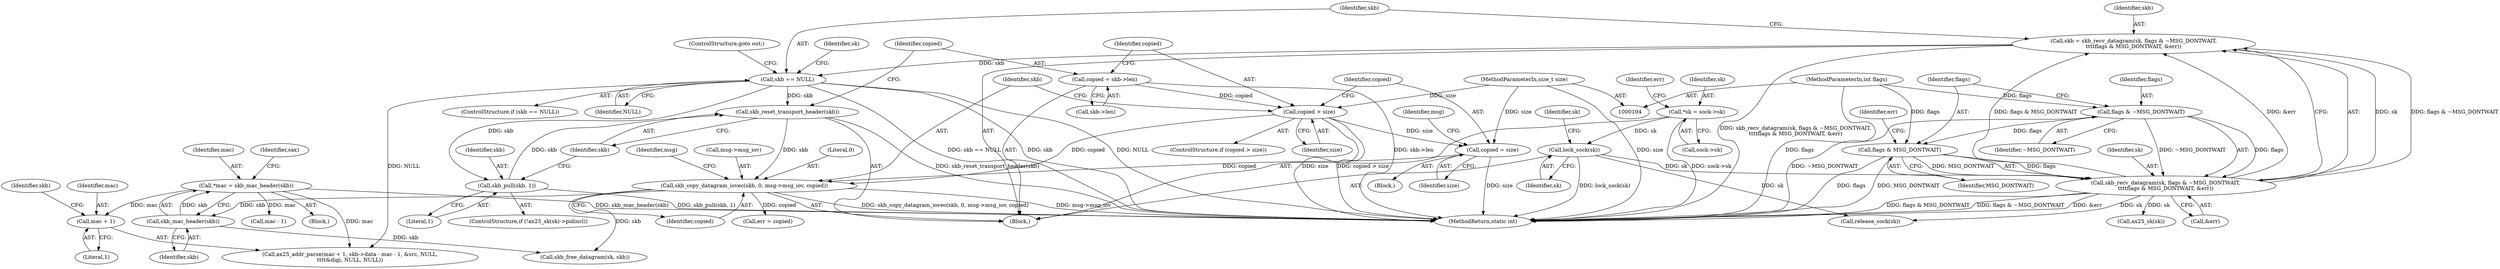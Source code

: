 digraph "0_linux_f3d3342602f8bcbf37d7c46641cb9bca7618eb1c_5@pointer" {
"1000220" [label="(Call,mac + 1)"];
"1000204" [label="(Call,*mac = skb_mac_header(skb))"];
"1000206" [label="(Call,skb_mac_header(skb))"];
"1000189" [label="(Call,skb_copy_datagram_iovec(skb, 0, msg->msg_iov, copied))"];
"1000169" [label="(Call,skb_reset_transport_header(skb))"];
"1000156" [label="(Call,skb == NULL)"];
"1000143" [label="(Call,skb = skb_recv_datagram(sk, flags & ~MSG_DONTWAIT,\n\t\t\t\tflags & MSG_DONTWAIT, &err))"];
"1000145" [label="(Call,skb_recv_datagram(sk, flags & ~MSG_DONTWAIT,\n\t\t\t\tflags & MSG_DONTWAIT, &err))"];
"1000123" [label="(Call,lock_sock(sk))"];
"1000112" [label="(Call,*sk = sock->sk)"];
"1000147" [label="(Call,flags & ~MSG_DONTWAIT)"];
"1000109" [label="(MethodParameterIn,int flags)"];
"1000150" [label="(Call,flags & MSG_DONTWAIT)"];
"1000166" [label="(Call,skb_pull(skb, 1))"];
"1000181" [label="(Call,copied = size)"];
"1000177" [label="(Call,copied > size)"];
"1000171" [label="(Call,copied = skb->len)"];
"1000108" [label="(MethodParameterIn,size_t size)"];
"1000227" [label="(Call,mac - 1)"];
"1000204" [label="(Call,*mac = skb_mac_header(skb))"];
"1000143" [label="(Call,skb = skb_recv_datagram(sk, flags & ~MSG_DONTWAIT,\n\t\t\t\tflags & MSG_DONTWAIT, &err))"];
"1000190" [label="(Identifier,skb)"];
"1000299" [label="(Call,err = copied)"];
"1000124" [label="(Identifier,sk)"];
"1000177" [label="(Call,copied > size)"];
"1000173" [label="(Call,skb->len)"];
"1000192" [label="(Call,msg->msg_iov)"];
"1000156" [label="(Call,skb == NULL)"];
"1000114" [label="(Call,sock->sk)"];
"1000220" [label="(Call,mac + 1)"];
"1000168" [label="(Literal,1)"];
"1000150" [label="(Call,flags & MSG_DONTWAIT)"];
"1000200" [label="(Block,)"];
"1000186" [label="(Identifier,msg)"];
"1000210" [label="(Identifier,sax)"];
"1000123" [label="(Call,lock_sock(sk))"];
"1000195" [label="(Identifier,copied)"];
"1000296" [label="(Call,skb_free_datagram(sk, skb))"];
"1000155" [label="(ControlStructure,if (skb == NULL))"];
"1000166" [label="(Call,skb_pull(skb, 1))"];
"1000152" [label="(Identifier,MSG_DONTWAIT)"];
"1000164" [label="(Identifier,sk)"];
"1000182" [label="(Identifier,copied)"];
"1000159" [label="(ControlStructure,goto out;)"];
"1000191" [label="(Literal,0)"];
"1000198" [label="(Identifier,msg)"];
"1000110" [label="(Block,)"];
"1000219" [label="(Call,ax25_addr_parse(mac + 1, skb->data - mac - 1, &src, NULL,\n\t\t\t\t&digi, NULL, NULL))"];
"1000145" [label="(Call,skb_recv_datagram(sk, flags & ~MSG_DONTWAIT,\n\t\t\t\tflags & MSG_DONTWAIT, &err))"];
"1000129" [label="(Identifier,sk)"];
"1000171" [label="(Call,copied = skb->len)"];
"1000157" [label="(Identifier,skb)"];
"1000183" [label="(Identifier,size)"];
"1000108" [label="(MethodParameterIn,size_t size)"];
"1000178" [label="(Identifier,copied)"];
"1000144" [label="(Identifier,skb)"];
"1000205" [label="(Identifier,mac)"];
"1000189" [label="(Call,skb_copy_datagram_iovec(skb, 0, msg->msg_iov, copied))"];
"1000176" [label="(ControlStructure,if (copied > size))"];
"1000170" [label="(Identifier,skb)"];
"1000146" [label="(Identifier,sk)"];
"1000121" [label="(Identifier,err)"];
"1000112" [label="(Call,*sk = sock->sk)"];
"1000221" [label="(Identifier,mac)"];
"1000206" [label="(Call,skb_mac_header(skb))"];
"1000158" [label="(Identifier,NULL)"];
"1000148" [label="(Identifier,flags)"];
"1000180" [label="(Block,)"];
"1000163" [label="(Call,ax25_sk(sk))"];
"1000153" [label="(Call,&err)"];
"1000113" [label="(Identifier,sk)"];
"1000149" [label="(Identifier,~MSG_DONTWAIT)"];
"1000303" [label="(Call,release_sock(sk))"];
"1000109" [label="(MethodParameterIn,int flags)"];
"1000154" [label="(Identifier,err)"];
"1000225" [label="(Identifier,skb)"];
"1000172" [label="(Identifier,copied)"];
"1000307" [label="(MethodReturn,static int)"];
"1000147" [label="(Call,flags & ~MSG_DONTWAIT)"];
"1000160" [label="(ControlStructure,if (!ax25_sk(sk)->pidincl))"];
"1000181" [label="(Call,copied = size)"];
"1000222" [label="(Literal,1)"];
"1000167" [label="(Identifier,skb)"];
"1000179" [label="(Identifier,size)"];
"1000151" [label="(Identifier,flags)"];
"1000207" [label="(Identifier,skb)"];
"1000169" [label="(Call,skb_reset_transport_header(skb))"];
"1000220" -> "1000219"  [label="AST: "];
"1000220" -> "1000222"  [label="CFG: "];
"1000221" -> "1000220"  [label="AST: "];
"1000222" -> "1000220"  [label="AST: "];
"1000225" -> "1000220"  [label="CFG: "];
"1000204" -> "1000220"  [label="DDG: mac"];
"1000204" -> "1000200"  [label="AST: "];
"1000204" -> "1000206"  [label="CFG: "];
"1000205" -> "1000204"  [label="AST: "];
"1000206" -> "1000204"  [label="AST: "];
"1000210" -> "1000204"  [label="CFG: "];
"1000204" -> "1000307"  [label="DDG: skb_mac_header(skb)"];
"1000206" -> "1000204"  [label="DDG: skb"];
"1000204" -> "1000219"  [label="DDG: mac"];
"1000204" -> "1000227"  [label="DDG: mac"];
"1000206" -> "1000207"  [label="CFG: "];
"1000207" -> "1000206"  [label="AST: "];
"1000189" -> "1000206"  [label="DDG: skb"];
"1000206" -> "1000296"  [label="DDG: skb"];
"1000189" -> "1000110"  [label="AST: "];
"1000189" -> "1000195"  [label="CFG: "];
"1000190" -> "1000189"  [label="AST: "];
"1000191" -> "1000189"  [label="AST: "];
"1000192" -> "1000189"  [label="AST: "];
"1000195" -> "1000189"  [label="AST: "];
"1000198" -> "1000189"  [label="CFG: "];
"1000189" -> "1000307"  [label="DDG: skb_copy_datagram_iovec(skb, 0, msg->msg_iov, copied)"];
"1000189" -> "1000307"  [label="DDG: msg->msg_iov"];
"1000169" -> "1000189"  [label="DDG: skb"];
"1000181" -> "1000189"  [label="DDG: copied"];
"1000177" -> "1000189"  [label="DDG: copied"];
"1000189" -> "1000296"  [label="DDG: skb"];
"1000189" -> "1000299"  [label="DDG: copied"];
"1000169" -> "1000110"  [label="AST: "];
"1000169" -> "1000170"  [label="CFG: "];
"1000170" -> "1000169"  [label="AST: "];
"1000172" -> "1000169"  [label="CFG: "];
"1000169" -> "1000307"  [label="DDG: skb_reset_transport_header(skb)"];
"1000156" -> "1000169"  [label="DDG: skb"];
"1000166" -> "1000169"  [label="DDG: skb"];
"1000156" -> "1000155"  [label="AST: "];
"1000156" -> "1000158"  [label="CFG: "];
"1000157" -> "1000156"  [label="AST: "];
"1000158" -> "1000156"  [label="AST: "];
"1000159" -> "1000156"  [label="CFG: "];
"1000164" -> "1000156"  [label="CFG: "];
"1000156" -> "1000307"  [label="DDG: skb"];
"1000156" -> "1000307"  [label="DDG: NULL"];
"1000156" -> "1000307"  [label="DDG: skb == NULL"];
"1000143" -> "1000156"  [label="DDG: skb"];
"1000156" -> "1000166"  [label="DDG: skb"];
"1000156" -> "1000219"  [label="DDG: NULL"];
"1000143" -> "1000110"  [label="AST: "];
"1000143" -> "1000145"  [label="CFG: "];
"1000144" -> "1000143"  [label="AST: "];
"1000145" -> "1000143"  [label="AST: "];
"1000157" -> "1000143"  [label="CFG: "];
"1000143" -> "1000307"  [label="DDG: skb_recv_datagram(sk, flags & ~MSG_DONTWAIT,\n\t\t\t\tflags & MSG_DONTWAIT, &err)"];
"1000145" -> "1000143"  [label="DDG: sk"];
"1000145" -> "1000143"  [label="DDG: flags & ~MSG_DONTWAIT"];
"1000145" -> "1000143"  [label="DDG: flags & MSG_DONTWAIT"];
"1000145" -> "1000143"  [label="DDG: &err"];
"1000145" -> "1000153"  [label="CFG: "];
"1000146" -> "1000145"  [label="AST: "];
"1000147" -> "1000145"  [label="AST: "];
"1000150" -> "1000145"  [label="AST: "];
"1000153" -> "1000145"  [label="AST: "];
"1000145" -> "1000307"  [label="DDG: &err"];
"1000145" -> "1000307"  [label="DDG: flags & MSG_DONTWAIT"];
"1000145" -> "1000307"  [label="DDG: flags & ~MSG_DONTWAIT"];
"1000123" -> "1000145"  [label="DDG: sk"];
"1000147" -> "1000145"  [label="DDG: flags"];
"1000147" -> "1000145"  [label="DDG: ~MSG_DONTWAIT"];
"1000150" -> "1000145"  [label="DDG: flags"];
"1000150" -> "1000145"  [label="DDG: MSG_DONTWAIT"];
"1000145" -> "1000163"  [label="DDG: sk"];
"1000145" -> "1000303"  [label="DDG: sk"];
"1000123" -> "1000110"  [label="AST: "];
"1000123" -> "1000124"  [label="CFG: "];
"1000124" -> "1000123"  [label="AST: "];
"1000129" -> "1000123"  [label="CFG: "];
"1000123" -> "1000307"  [label="DDG: lock_sock(sk)"];
"1000112" -> "1000123"  [label="DDG: sk"];
"1000123" -> "1000303"  [label="DDG: sk"];
"1000112" -> "1000110"  [label="AST: "];
"1000112" -> "1000114"  [label="CFG: "];
"1000113" -> "1000112"  [label="AST: "];
"1000114" -> "1000112"  [label="AST: "];
"1000121" -> "1000112"  [label="CFG: "];
"1000112" -> "1000307"  [label="DDG: sock->sk"];
"1000147" -> "1000149"  [label="CFG: "];
"1000148" -> "1000147"  [label="AST: "];
"1000149" -> "1000147"  [label="AST: "];
"1000151" -> "1000147"  [label="CFG: "];
"1000147" -> "1000307"  [label="DDG: ~MSG_DONTWAIT"];
"1000109" -> "1000147"  [label="DDG: flags"];
"1000147" -> "1000150"  [label="DDG: flags"];
"1000109" -> "1000104"  [label="AST: "];
"1000109" -> "1000307"  [label="DDG: flags"];
"1000109" -> "1000150"  [label="DDG: flags"];
"1000150" -> "1000152"  [label="CFG: "];
"1000151" -> "1000150"  [label="AST: "];
"1000152" -> "1000150"  [label="AST: "];
"1000154" -> "1000150"  [label="CFG: "];
"1000150" -> "1000307"  [label="DDG: flags"];
"1000150" -> "1000307"  [label="DDG: MSG_DONTWAIT"];
"1000166" -> "1000160"  [label="AST: "];
"1000166" -> "1000168"  [label="CFG: "];
"1000167" -> "1000166"  [label="AST: "];
"1000168" -> "1000166"  [label="AST: "];
"1000170" -> "1000166"  [label="CFG: "];
"1000166" -> "1000307"  [label="DDG: skb_pull(skb, 1)"];
"1000181" -> "1000180"  [label="AST: "];
"1000181" -> "1000183"  [label="CFG: "];
"1000182" -> "1000181"  [label="AST: "];
"1000183" -> "1000181"  [label="AST: "];
"1000186" -> "1000181"  [label="CFG: "];
"1000181" -> "1000307"  [label="DDG: size"];
"1000177" -> "1000181"  [label="DDG: size"];
"1000108" -> "1000181"  [label="DDG: size"];
"1000177" -> "1000176"  [label="AST: "];
"1000177" -> "1000179"  [label="CFG: "];
"1000178" -> "1000177"  [label="AST: "];
"1000179" -> "1000177"  [label="AST: "];
"1000182" -> "1000177"  [label="CFG: "];
"1000190" -> "1000177"  [label="CFG: "];
"1000177" -> "1000307"  [label="DDG: size"];
"1000177" -> "1000307"  [label="DDG: copied > size"];
"1000171" -> "1000177"  [label="DDG: copied"];
"1000108" -> "1000177"  [label="DDG: size"];
"1000171" -> "1000110"  [label="AST: "];
"1000171" -> "1000173"  [label="CFG: "];
"1000172" -> "1000171"  [label="AST: "];
"1000173" -> "1000171"  [label="AST: "];
"1000178" -> "1000171"  [label="CFG: "];
"1000171" -> "1000307"  [label="DDG: skb->len"];
"1000108" -> "1000104"  [label="AST: "];
"1000108" -> "1000307"  [label="DDG: size"];
}
